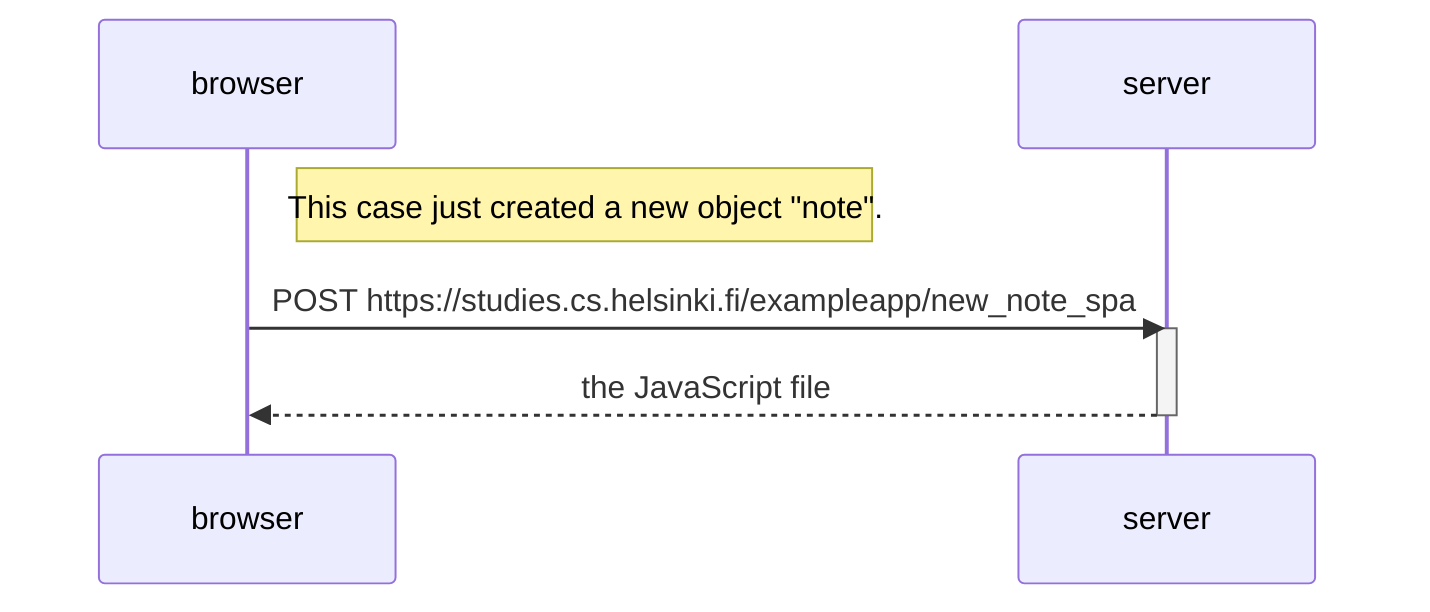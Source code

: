 sequenceDiagram
    participant browser
    participant server

    Note right of browser: This case just created a new object "note". 
    browser->>server: POST https://studies.cs.helsinki.fi/exampleapp/new_note_spa
    activate server
    server-->>browser: the JavaScript file
    deactivate server